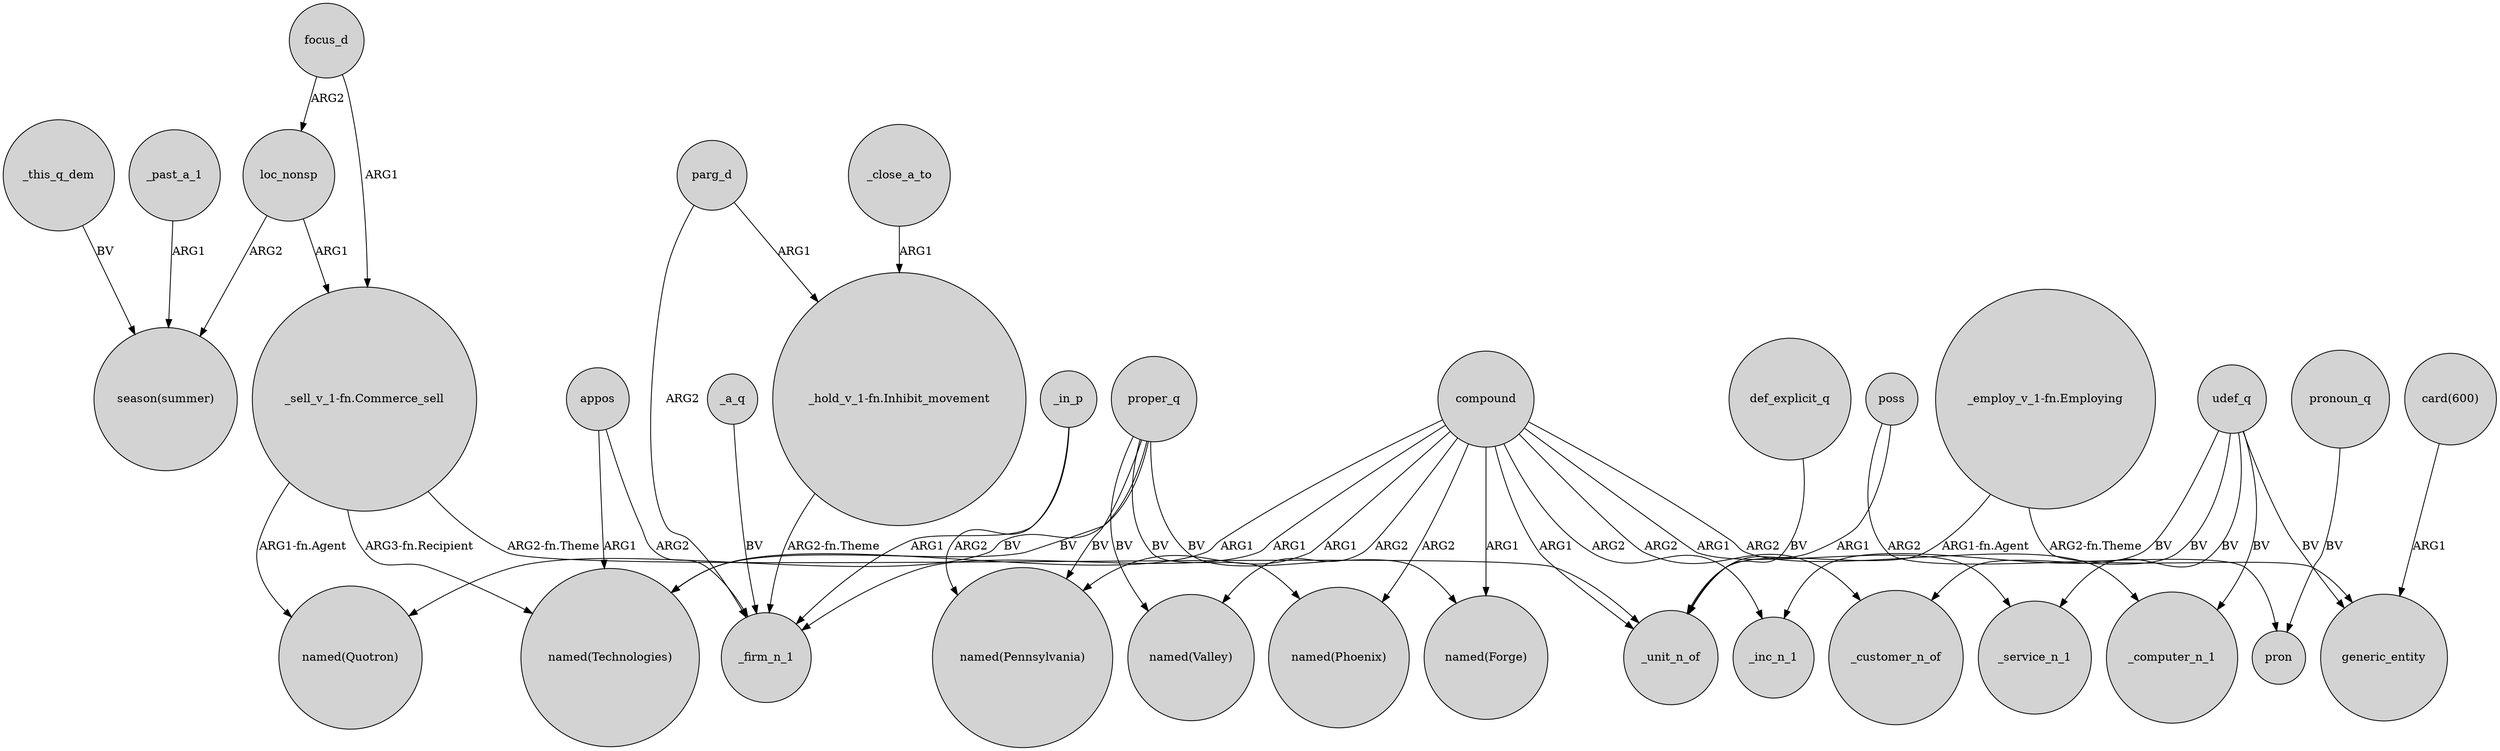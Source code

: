 digraph {
	node [shape=circle style=filled]
	focus_d -> loc_nonsp [label=ARG2]
	"card(600)" -> generic_entity [label=ARG1]
	udef_q -> _inc_n_1 [label=BV]
	udef_q -> generic_entity [label=BV]
	_this_q_dem -> "season(summer)" [label=BV]
	poss -> pron [label=ARG2]
	proper_q -> "named(Quotron)" [label=BV]
	appos -> _firm_n_1 [label=ARG2]
	compound -> "named(Technologies)" [label=ARG1]
	def_explicit_q -> _unit_n_of [label=BV]
	compound -> _unit_n_of [label=ARG1]
	proper_q -> "named(Phoenix)" [label=BV]
	_a_q -> _firm_n_1 [label=BV]
	proper_q -> "named(Forge)" [label=BV]
	udef_q -> _computer_n_1 [label=BV]
	parg_d -> _firm_n_1 [label=ARG2]
	focus_d -> "_sell_v_1-fn.Commerce_sell" [label=ARG1]
	"_employ_v_1-fn.Employing" -> generic_entity [label="ARG2-fn.Theme"]
	compound -> _computer_n_1 [label=ARG2]
	_in_p -> "named(Pennsylvania)" [label=ARG2]
	"_sell_v_1-fn.Commerce_sell" -> "named(Quotron)" [label="ARG1-fn.Agent"]
	pronoun_q -> pron [label=BV]
	proper_q -> "named(Valley)" [label=BV]
	udef_q -> _service_n_1 [label=BV]
	poss -> _unit_n_of [label=ARG1]
	"_hold_v_1-fn.Inhibit_movement" -> _firm_n_1 [label="ARG2-fn.Theme"]
	proper_q -> "named(Technologies)" [label=BV]
	parg_d -> "_hold_v_1-fn.Inhibit_movement" [label=ARG1]
	_in_p -> _firm_n_1 [label=ARG1]
	"_employ_v_1-fn.Employing" -> _unit_n_of [label="ARG1-fn.Agent"]
	udef_q -> _customer_n_of [label=BV]
	compound -> "named(Phoenix)" [label=ARG2]
	compound -> _firm_n_1 [label=ARG1]
	"_sell_v_1-fn.Commerce_sell" -> _unit_n_of [label="ARG2-fn.Theme"]
	loc_nonsp -> "season(summer)" [label=ARG2]
	"_sell_v_1-fn.Commerce_sell" -> "named(Technologies)" [label="ARG3-fn.Recipient"]
	_past_a_1 -> "season(summer)" [label=ARG1]
	proper_q -> "named(Pennsylvania)" [label=BV]
	loc_nonsp -> "_sell_v_1-fn.Commerce_sell" [label=ARG1]
	compound -> "named(Pennsylvania)" [label=ARG1]
	compound -> "named(Forge)" [label=ARG1]
	compound -> _service_n_1 [label=ARG1]
	compound -> _inc_n_1 [label=ARG2]
	compound -> _customer_n_of [label=ARG2]
	compound -> "named(Valley)" [label=ARG2]
	appos -> "named(Technologies)" [label=ARG1]
	_close_a_to -> "_hold_v_1-fn.Inhibit_movement" [label=ARG1]
}
